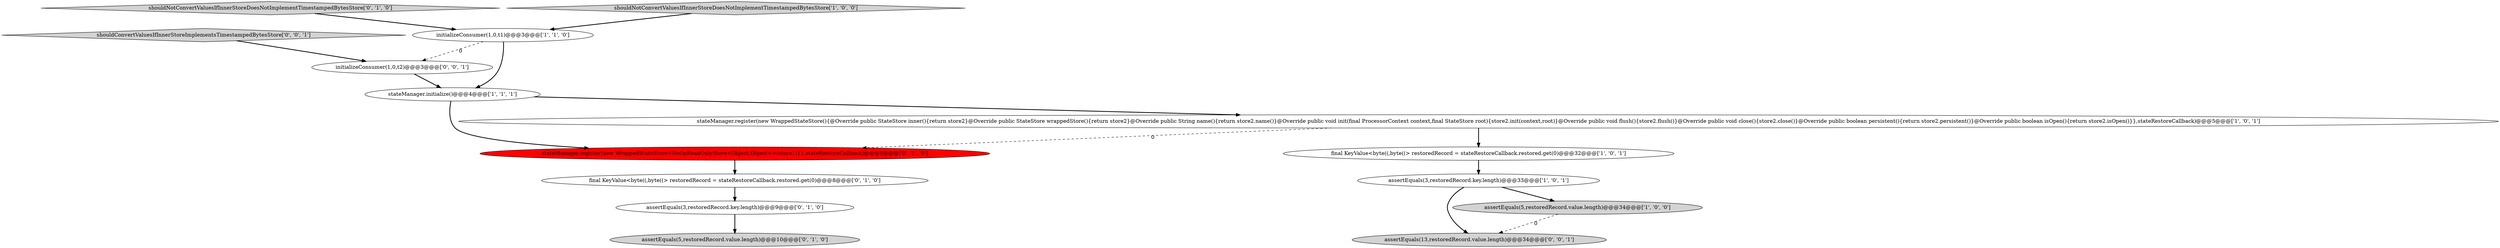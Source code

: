 digraph {
8 [style = filled, label = "assertEquals(5,restoredRecord.value.length)@@@10@@@['0', '1', '0']", fillcolor = lightgray, shape = ellipse image = "AAA0AAABBB2BBB"];
10 [style = filled, label = "stateManager.register(new WrappedStateStore<NoOpReadOnlyStore<Object,Object>>(store1){},stateRestoreCallback)@@@5@@@['0', '1', '0']", fillcolor = red, shape = ellipse image = "AAA1AAABBB2BBB"];
11 [style = filled, label = "shouldNotConvertValuesIfInnerStoreDoesNotImplementTimestampedBytesStore['0', '1', '0']", fillcolor = lightgray, shape = diamond image = "AAA0AAABBB2BBB"];
6 [style = filled, label = "shouldNotConvertValuesIfInnerStoreDoesNotImplementTimestampedBytesStore['1', '0', '0']", fillcolor = lightgray, shape = diamond image = "AAA0AAABBB1BBB"];
1 [style = filled, label = "initializeConsumer(1,0,t1)@@@3@@@['1', '1', '0']", fillcolor = white, shape = ellipse image = "AAA0AAABBB1BBB"];
9 [style = filled, label = "assertEquals(3,restoredRecord.key.length)@@@9@@@['0', '1', '0']", fillcolor = white, shape = ellipse image = "AAA0AAABBB2BBB"];
13 [style = filled, label = "shouldConvertValuesIfInnerStoreImplementsTimestampedBytesStore['0', '0', '1']", fillcolor = lightgray, shape = diamond image = "AAA0AAABBB3BBB"];
12 [style = filled, label = "initializeConsumer(1,0,t2)@@@3@@@['0', '0', '1']", fillcolor = white, shape = ellipse image = "AAA0AAABBB3BBB"];
7 [style = filled, label = "final KeyValue<byte((,byte((> restoredRecord = stateRestoreCallback.restored.get(0)@@@8@@@['0', '1', '0']", fillcolor = white, shape = ellipse image = "AAA0AAABBB2BBB"];
2 [style = filled, label = "final KeyValue<byte((,byte((> restoredRecord = stateRestoreCallback.restored.get(0)@@@32@@@['1', '0', '1']", fillcolor = white, shape = ellipse image = "AAA0AAABBB1BBB"];
14 [style = filled, label = "assertEquals(13,restoredRecord.value.length)@@@34@@@['0', '0', '1']", fillcolor = lightgray, shape = ellipse image = "AAA0AAABBB3BBB"];
5 [style = filled, label = "stateManager.register(new WrappedStateStore(){@Override public StateStore inner(){return store2}@Override public StateStore wrappedStore(){return store2}@Override public String name(){return store2.name()}@Override public void init(final ProcessorContext context,final StateStore root){store2.init(context,root)}@Override public void flush(){store2.flush()}@Override public void close(){store2.close()}@Override public boolean persistent(){return store2.persistent()}@Override public boolean isOpen(){return store2.isOpen()}},stateRestoreCallback)@@@5@@@['1', '0', '1']", fillcolor = white, shape = ellipse image = "AAA0AAABBB1BBB"];
0 [style = filled, label = "assertEquals(5,restoredRecord.value.length)@@@34@@@['1', '0', '0']", fillcolor = lightgray, shape = ellipse image = "AAA0AAABBB1BBB"];
3 [style = filled, label = "stateManager.initialize()@@@4@@@['1', '1', '1']", fillcolor = white, shape = ellipse image = "AAA0AAABBB1BBB"];
4 [style = filled, label = "assertEquals(3,restoredRecord.key.length)@@@33@@@['1', '0', '1']", fillcolor = white, shape = ellipse image = "AAA0AAABBB1BBB"];
1->3 [style = bold, label=""];
7->9 [style = bold, label=""];
0->14 [style = dashed, label="0"];
6->1 [style = bold, label=""];
3->10 [style = bold, label=""];
1->12 [style = dashed, label="0"];
5->2 [style = bold, label=""];
3->5 [style = bold, label=""];
12->3 [style = bold, label=""];
4->14 [style = bold, label=""];
13->12 [style = bold, label=""];
5->10 [style = dashed, label="0"];
9->8 [style = bold, label=""];
2->4 [style = bold, label=""];
10->7 [style = bold, label=""];
11->1 [style = bold, label=""];
4->0 [style = bold, label=""];
}
